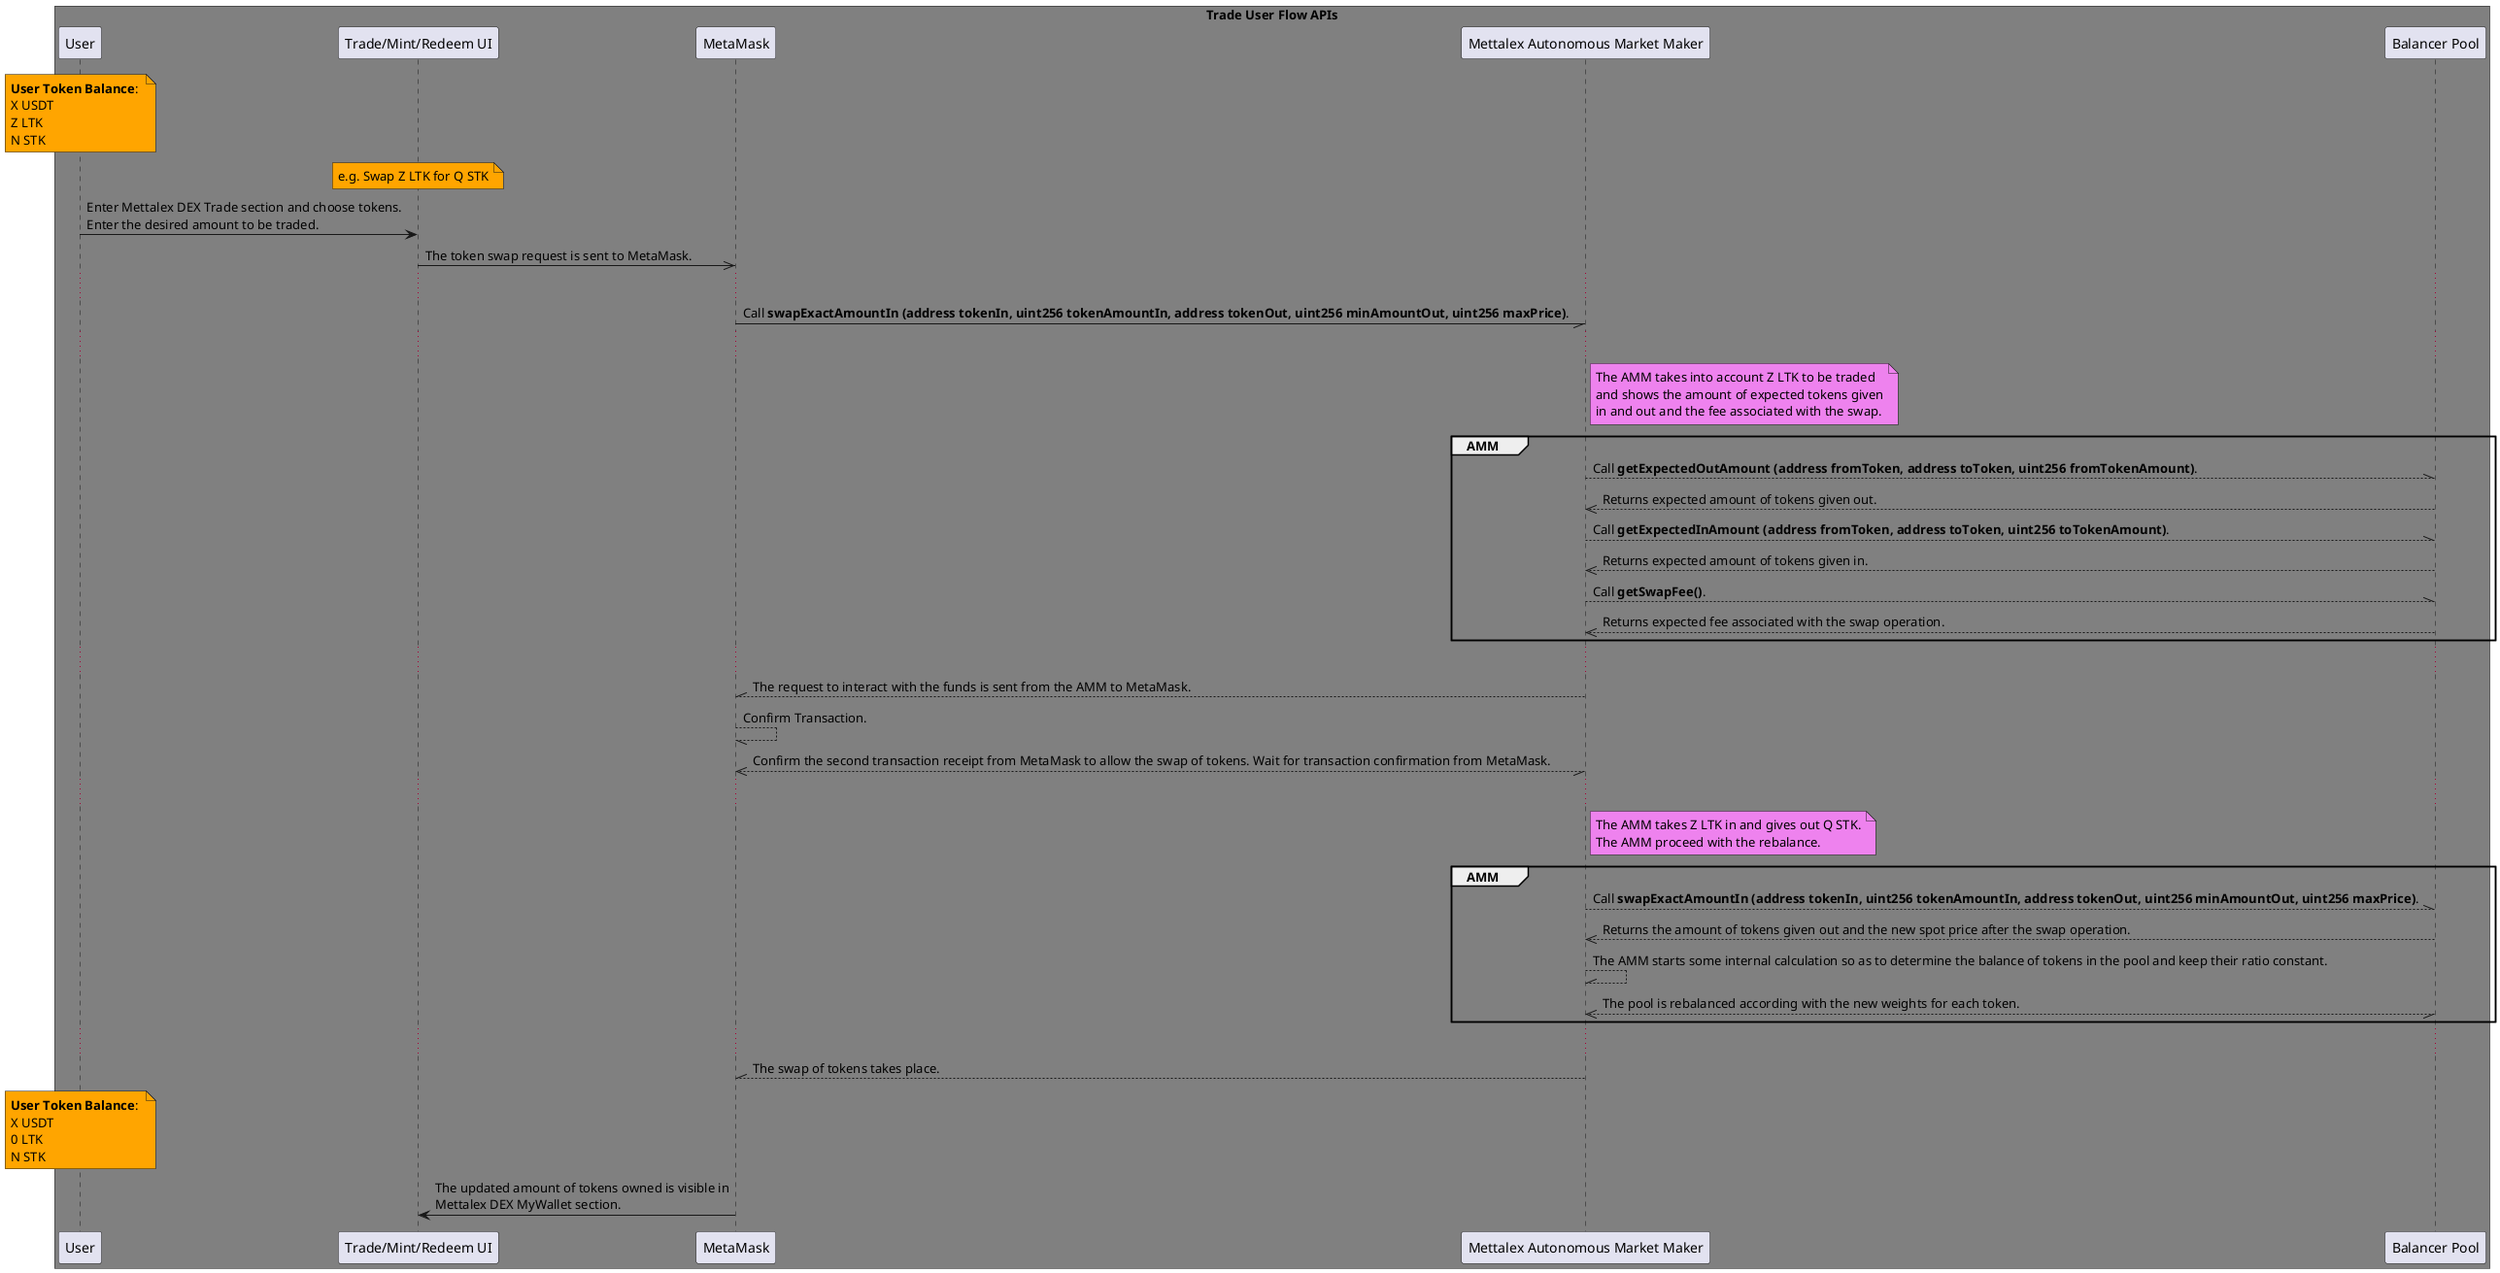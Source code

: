 @startuml

box "Trade User Flow APIs" #grey
participant "User" as user
participant "Trade/Mint/Redeem UI" as UI
participant "MetaMask" as MM
participant "Mettalex Autonomous Market Maker" as AMM
participant "Balancer Pool" as BPool

end box

note over user #orange: **User Token Balance**: \nX USDT \nZ LTK \nN STK
note over UI #orange: e.g. Swap Z LTK for Q STK

user -> UI: Enter Mettalex DEX Trade section and choose tokens.\nEnter the desired amount to be traded.
UI ->> MM: The token swap request is sent to MetaMask.
...
MM -// AMM: Call **swapExactAmountIn (address tokenIn, uint256 tokenAmountIn, address tokenOut, uint256 minAmountOut, uint256 maxPrice)**.
...
note right of AMM #violet: The AMM takes into account Z LTK to be traded\nand shows the amount of expected tokens given\nin and out and the fee associated with the swap.

group AMM
AMM --\\ BPool: Call **getExpectedOutAmount (address fromToken, address toToken, uint256 fromTokenAmount)**.
BPool -->> AMM: Returns expected amount of tokens given out.
AMM --\\ BPool: Call **getExpectedInAmount (address fromToken, address toToken, uint256 toTokenAmount)**.
BPool -->> AMM: Returns expected amount of tokens given in.
AMM --\\ BPool: Call **getSwapFee()**.
BPool -->> AMM: Returns expected fee associated with the swap operation.


end group

...
AMM --\\ MM: The request to interact with the funds is sent from the AMM to MetaMask.
MM --// MM: Confirm Transaction.
MM \\--// AMM: Confirm the second transaction receipt from MetaMask to allow the swap of tokens. Wait for transaction confirmation from MetaMask.
...

note right of AMM #violet: The AMM takes Z LTK in and gives out Q STK.\nThe AMM proceed with the rebalance.

group AMM
AMM --\\ BPool: Call **swapExactAmountIn (address tokenIn, uint256 tokenAmountIn, address tokenOut, uint256 minAmountOut, uint256 maxPrice)**.
BPool -->> AMM: Returns the amount of tokens given out and the new spot price after the swap operation.
AMM --\\ AMM: The AMM starts some internal calculation so as to determine the balance of tokens in the pool and keep their ratio constant.
AMM \\-->> BPool: The pool is rebalanced according with the new weights for each token.

end group

...
AMM --\\ MM: The swap of tokens takes place.

note over user #orange: **User Token Balance**: \nX USDT \n0 LTK \nN STK
MM -> UI: The updated amount of tokens owned is visible in\nMettalex DEX MyWallet section.


@enduml
